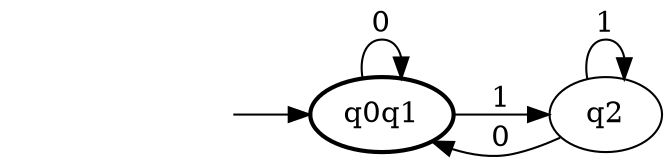 digraph af11  { rankdir=LR;
	_invisible [style="invis"];
	q0q1 [penwidth="2"];
	q2;
	_invisible -> q0q1 ;
	q0q1 -> q0q1 [label="0"];
	q0q1 -> q2 [label="1"];
	q2 -> q0q1 [label="0"];
	q2 -> q2 [label="1"];
}